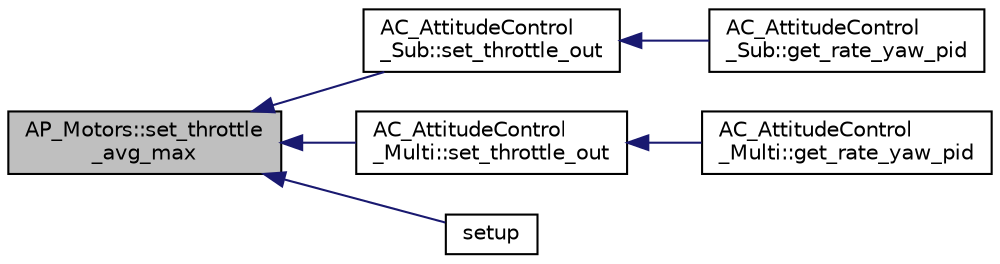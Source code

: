 digraph "AP_Motors::set_throttle_avg_max"
{
 // INTERACTIVE_SVG=YES
  edge [fontname="Helvetica",fontsize="10",labelfontname="Helvetica",labelfontsize="10"];
  node [fontname="Helvetica",fontsize="10",shape=record];
  rankdir="LR";
  Node1 [label="AP_Motors::set_throttle\l_avg_max",height=0.2,width=0.4,color="black", fillcolor="grey75", style="filled", fontcolor="black"];
  Node1 -> Node2 [dir="back",color="midnightblue",fontsize="10",style="solid",fontname="Helvetica"];
  Node2 [label="AC_AttitudeControl\l_Sub::set_throttle_out",height=0.2,width=0.4,color="black", fillcolor="white", style="filled",URL="$classAC__AttitudeControl__Sub.html#a01e89bcda33d4d292631f126b21d64fc"];
  Node2 -> Node3 [dir="back",color="midnightblue",fontsize="10",style="solid",fontname="Helvetica"];
  Node3 [label="AC_AttitudeControl\l_Sub::get_rate_yaw_pid",height=0.2,width=0.4,color="black", fillcolor="white", style="filled",URL="$classAC__AttitudeControl__Sub.html#a2863a951cef77c5087777a0a64144e77"];
  Node1 -> Node4 [dir="back",color="midnightblue",fontsize="10",style="solid",fontname="Helvetica"];
  Node4 [label="AC_AttitudeControl\l_Multi::set_throttle_out",height=0.2,width=0.4,color="black", fillcolor="white", style="filled",URL="$classAC__AttitudeControl__Multi.html#a3e83f3b32e305ad977cdaadf92cc80e1"];
  Node4 -> Node5 [dir="back",color="midnightblue",fontsize="10",style="solid",fontname="Helvetica"];
  Node5 [label="AC_AttitudeControl\l_Multi::get_rate_yaw_pid",height=0.2,width=0.4,color="black", fillcolor="white", style="filled",URL="$classAC__AttitudeControl__Multi.html#a6d8815f4fdfb0214cb5a5cc4a25fb026"];
  Node1 -> Node6 [dir="back",color="midnightblue",fontsize="10",style="solid",fontname="Helvetica"];
  Node6 [label="setup",height=0.2,width=0.4,color="black", fillcolor="white", style="filled",URL="$AP__Motors__test_8cpp.html#a4fc01d736fe50cf5b977f755b675f11d"];
}
